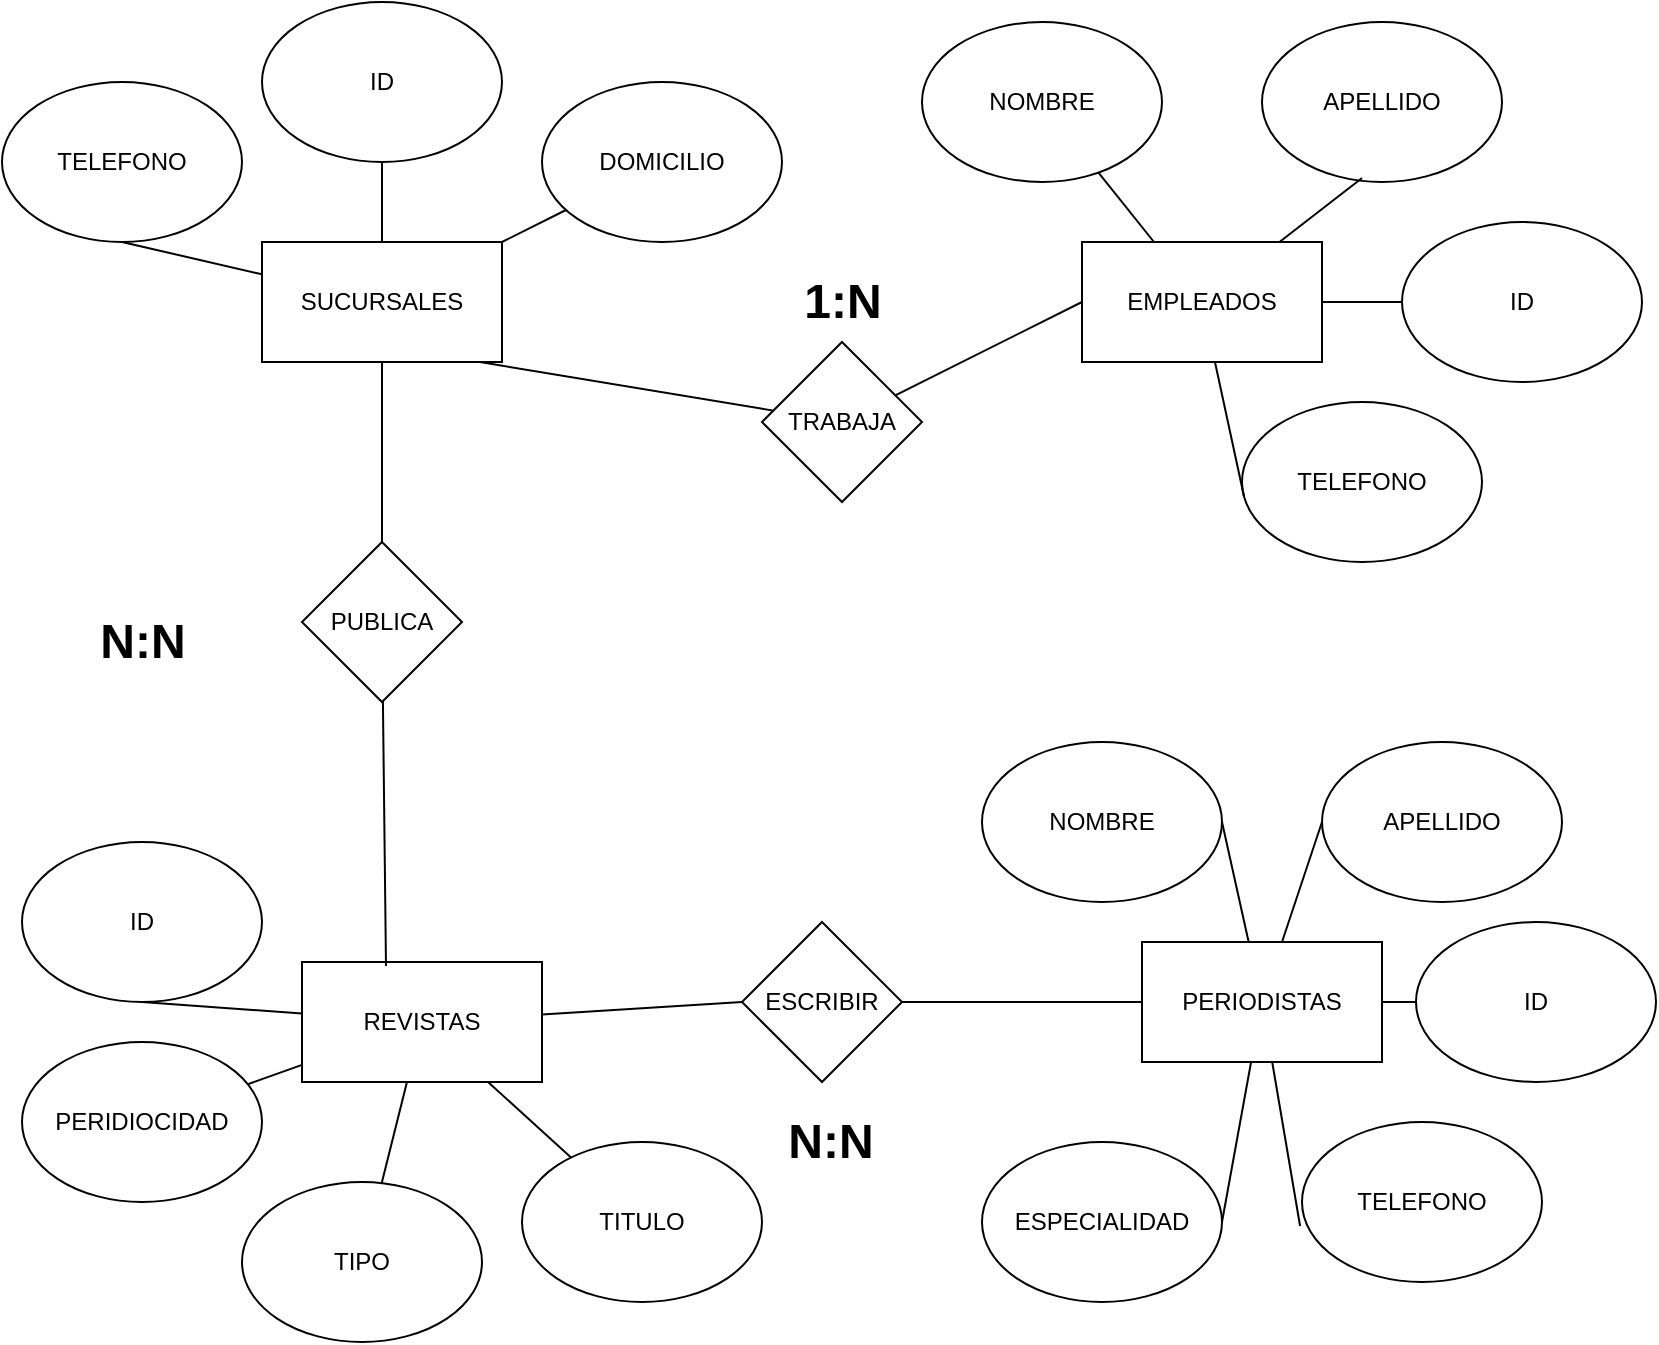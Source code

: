 <mxfile version="22.1.21" type="github" pages="4">
  <diagram name="Moodle" id="Xx2GPtKRPrGTt_XBKnPD">
    <mxGraphModel dx="864" dy="828" grid="1" gridSize="10" guides="1" tooltips="1" connect="1" arrows="1" fold="1" page="1" pageScale="1" pageWidth="827" pageHeight="1169" math="0" shadow="0">
      <root>
        <mxCell id="0" />
        <mxCell id="1" parent="0" />
        <mxCell id="OjY1b_bEzQ7CaZI3-qbl-24" style="rounded=0;orthogonalLoop=1;jettySize=auto;html=1;entryX=0.5;entryY=1;entryDx=0;entryDy=0;endArrow=none;endFill=0;" parent="1" source="OjY1b_bEzQ7CaZI3-qbl-1" target="OjY1b_bEzQ7CaZI3-qbl-3" edge="1">
          <mxGeometry relative="1" as="geometry" />
        </mxCell>
        <mxCell id="OjY1b_bEzQ7CaZI3-qbl-25" value="" style="rounded=0;orthogonalLoop=1;jettySize=auto;html=1;endArrow=none;endFill=0;" parent="1" source="OjY1b_bEzQ7CaZI3-qbl-1" target="OjY1b_bEzQ7CaZI3-qbl-2" edge="1">
          <mxGeometry relative="1" as="geometry" />
        </mxCell>
        <mxCell id="OjY1b_bEzQ7CaZI3-qbl-40" style="rounded=0;orthogonalLoop=1;jettySize=auto;html=1;endArrow=none;endFill=0;" parent="1" source="OjY1b_bEzQ7CaZI3-qbl-1" target="OjY1b_bEzQ7CaZI3-qbl-5" edge="1">
          <mxGeometry relative="1" as="geometry" />
        </mxCell>
        <mxCell id="OjY1b_bEzQ7CaZI3-qbl-1" value="SUCURSALES" style="rounded=0;whiteSpace=wrap;html=1;" parent="1" vertex="1">
          <mxGeometry x="130" y="120" width="120" height="60" as="geometry" />
        </mxCell>
        <mxCell id="OjY1b_bEzQ7CaZI3-qbl-2" value="DOMICILIO" style="ellipse;whiteSpace=wrap;html=1;" parent="1" vertex="1">
          <mxGeometry x="270" y="40" width="120" height="80" as="geometry" />
        </mxCell>
        <mxCell id="OjY1b_bEzQ7CaZI3-qbl-3" value="TELEFONO" style="ellipse;whiteSpace=wrap;html=1;" parent="1" vertex="1">
          <mxGeometry y="40" width="120" height="80" as="geometry" />
        </mxCell>
        <mxCell id="OjY1b_bEzQ7CaZI3-qbl-23" value="" style="rounded=1;orthogonalLoop=1;jettySize=auto;html=1;endArrow=none;endFill=0;curved=0;" parent="1" source="OjY1b_bEzQ7CaZI3-qbl-4" target="OjY1b_bEzQ7CaZI3-qbl-1" edge="1">
          <mxGeometry relative="1" as="geometry" />
        </mxCell>
        <mxCell id="OjY1b_bEzQ7CaZI3-qbl-4" value="ID" style="ellipse;whiteSpace=wrap;html=1;" parent="1" vertex="1">
          <mxGeometry x="130" width="120" height="80" as="geometry" />
        </mxCell>
        <mxCell id="OjY1b_bEzQ7CaZI3-qbl-5" value="PUBLICA" style="rhombus;whiteSpace=wrap;html=1;" parent="1" vertex="1">
          <mxGeometry x="150" y="270" width="80" height="80" as="geometry" />
        </mxCell>
        <mxCell id="OjY1b_bEzQ7CaZI3-qbl-26" style="rounded=0;orthogonalLoop=1;jettySize=auto;html=1;endArrow=none;endFill=0;" parent="1" source="OjY1b_bEzQ7CaZI3-qbl-6" target="OjY1b_bEzQ7CaZI3-qbl-7" edge="1">
          <mxGeometry relative="1" as="geometry" />
        </mxCell>
        <mxCell id="OjY1b_bEzQ7CaZI3-qbl-28" style="rounded=1;orthogonalLoop=1;jettySize=auto;html=1;endArrow=none;endFill=0;curved=0;" parent="1" source="OjY1b_bEzQ7CaZI3-qbl-6" target="OjY1b_bEzQ7CaZI3-qbl-9" edge="1">
          <mxGeometry relative="1" as="geometry" />
        </mxCell>
        <mxCell id="OjY1b_bEzQ7CaZI3-qbl-6" value="EMPLEADOS" style="rounded=0;whiteSpace=wrap;html=1;" parent="1" vertex="1">
          <mxGeometry x="540" y="120" width="120" height="60" as="geometry" />
        </mxCell>
        <mxCell id="OjY1b_bEzQ7CaZI3-qbl-7" value="NOMBRE" style="ellipse;whiteSpace=wrap;html=1;" parent="1" vertex="1">
          <mxGeometry x="460" y="10" width="120" height="80" as="geometry" />
        </mxCell>
        <mxCell id="OjY1b_bEzQ7CaZI3-qbl-8" value="APELLIDO" style="ellipse;whiteSpace=wrap;html=1;" parent="1" vertex="1">
          <mxGeometry x="630" y="10" width="120" height="80" as="geometry" />
        </mxCell>
        <mxCell id="OjY1b_bEzQ7CaZI3-qbl-9" value="ID" style="ellipse;whiteSpace=wrap;html=1;" parent="1" vertex="1">
          <mxGeometry x="700" y="110" width="120" height="80" as="geometry" />
        </mxCell>
        <mxCell id="OjY1b_bEzQ7CaZI3-qbl-10" value="TELEFONO" style="ellipse;whiteSpace=wrap;html=1;" parent="1" vertex="1">
          <mxGeometry x="620" y="200" width="120" height="80" as="geometry" />
        </mxCell>
        <mxCell id="OjY1b_bEzQ7CaZI3-qbl-31" style="rounded=0;orthogonalLoop=1;jettySize=auto;html=1;entryX=0;entryY=0.5;entryDx=0;entryDy=0;endArrow=none;endFill=0;" parent="1" source="OjY1b_bEzQ7CaZI3-qbl-11" target="OjY1b_bEzQ7CaZI3-qbl-13" edge="1">
          <mxGeometry relative="1" as="geometry" />
        </mxCell>
        <mxCell id="OjY1b_bEzQ7CaZI3-qbl-32" style="rounded=0;orthogonalLoop=1;jettySize=auto;html=1;entryX=1;entryY=0.5;entryDx=0;entryDy=0;endArrow=none;endFill=0;" parent="1" source="OjY1b_bEzQ7CaZI3-qbl-11" target="OjY1b_bEzQ7CaZI3-qbl-12" edge="1">
          <mxGeometry relative="1" as="geometry" />
        </mxCell>
        <mxCell id="OjY1b_bEzQ7CaZI3-qbl-33" value="" style="rounded=1;orthogonalLoop=1;jettySize=auto;html=1;endArrow=none;endFill=0;curved=0;" parent="1" source="OjY1b_bEzQ7CaZI3-qbl-11" target="OjY1b_bEzQ7CaZI3-qbl-14" edge="1">
          <mxGeometry relative="1" as="geometry" />
        </mxCell>
        <mxCell id="OjY1b_bEzQ7CaZI3-qbl-35" style="rounded=0;orthogonalLoop=1;jettySize=auto;html=1;entryX=1;entryY=0.5;entryDx=0;entryDy=0;endArrow=none;endFill=0;" parent="1" source="OjY1b_bEzQ7CaZI3-qbl-11" target="OjY1b_bEzQ7CaZI3-qbl-16" edge="1">
          <mxGeometry relative="1" as="geometry" />
        </mxCell>
        <mxCell id="OjY1b_bEzQ7CaZI3-qbl-11" value="PERIODISTAS" style="rounded=0;whiteSpace=wrap;html=1;" parent="1" vertex="1">
          <mxGeometry x="570" y="470" width="120" height="60" as="geometry" />
        </mxCell>
        <mxCell id="OjY1b_bEzQ7CaZI3-qbl-12" value="NOMBRE" style="ellipse;whiteSpace=wrap;html=1;" parent="1" vertex="1">
          <mxGeometry x="490" y="370" width="120" height="80" as="geometry" />
        </mxCell>
        <mxCell id="OjY1b_bEzQ7CaZI3-qbl-13" value="APELLIDO" style="ellipse;whiteSpace=wrap;html=1;" parent="1" vertex="1">
          <mxGeometry x="660" y="370" width="120" height="80" as="geometry" />
        </mxCell>
        <mxCell id="OjY1b_bEzQ7CaZI3-qbl-14" value="ID" style="ellipse;whiteSpace=wrap;html=1;" parent="1" vertex="1">
          <mxGeometry x="707" y="460" width="120" height="80" as="geometry" />
        </mxCell>
        <mxCell id="OjY1b_bEzQ7CaZI3-qbl-15" value="TELEFONO" style="ellipse;whiteSpace=wrap;html=1;" parent="1" vertex="1">
          <mxGeometry x="650" y="560" width="120" height="80" as="geometry" />
        </mxCell>
        <mxCell id="OjY1b_bEzQ7CaZI3-qbl-16" value="ESPECIALIDAD" style="ellipse;whiteSpace=wrap;html=1;" parent="1" vertex="1">
          <mxGeometry x="490" y="570" width="120" height="80" as="geometry" />
        </mxCell>
        <mxCell id="OjY1b_bEzQ7CaZI3-qbl-43" style="rounded=0;orthogonalLoop=1;jettySize=auto;html=1;entryX=0;entryY=0.5;entryDx=0;entryDy=0;endArrow=none;endFill=0;" parent="1" source="OjY1b_bEzQ7CaZI3-qbl-17" target="OjY1b_bEzQ7CaZI3-qbl-11" edge="1">
          <mxGeometry relative="1" as="geometry" />
        </mxCell>
        <mxCell id="OjY1b_bEzQ7CaZI3-qbl-17" value="ESCRIBIR" style="rhombus;whiteSpace=wrap;html=1;" parent="1" vertex="1">
          <mxGeometry x="370" y="460" width="80" height="80" as="geometry" />
        </mxCell>
        <mxCell id="OjY1b_bEzQ7CaZI3-qbl-36" style="rounded=0;orthogonalLoop=1;jettySize=auto;html=1;endArrow=none;endFill=0;" parent="1" source="OjY1b_bEzQ7CaZI3-qbl-18" target="OjY1b_bEzQ7CaZI3-qbl-19" edge="1">
          <mxGeometry relative="1" as="geometry" />
        </mxCell>
        <mxCell id="OjY1b_bEzQ7CaZI3-qbl-37" style="rounded=0;orthogonalLoop=1;jettySize=auto;html=1;endArrow=none;endFill=0;" parent="1" source="OjY1b_bEzQ7CaZI3-qbl-18" target="OjY1b_bEzQ7CaZI3-qbl-22" edge="1">
          <mxGeometry relative="1" as="geometry" />
        </mxCell>
        <mxCell id="OjY1b_bEzQ7CaZI3-qbl-38" style="rounded=0;orthogonalLoop=1;jettySize=auto;html=1;endArrow=none;endFill=0;" parent="1" source="OjY1b_bEzQ7CaZI3-qbl-18" target="OjY1b_bEzQ7CaZI3-qbl-21" edge="1">
          <mxGeometry relative="1" as="geometry" />
        </mxCell>
        <mxCell id="OjY1b_bEzQ7CaZI3-qbl-39" style="rounded=1;orthogonalLoop=1;jettySize=auto;html=1;entryX=0.5;entryY=1;entryDx=0;entryDy=0;endArrow=none;endFill=0;curved=0;" parent="1" source="OjY1b_bEzQ7CaZI3-qbl-18" target="OjY1b_bEzQ7CaZI3-qbl-20" edge="1">
          <mxGeometry relative="1" as="geometry" />
        </mxCell>
        <mxCell id="OjY1b_bEzQ7CaZI3-qbl-42" style="rounded=0;orthogonalLoop=1;jettySize=auto;html=1;entryX=0;entryY=0.5;entryDx=0;entryDy=0;endArrow=none;endFill=0;" parent="1" source="OjY1b_bEzQ7CaZI3-qbl-18" target="OjY1b_bEzQ7CaZI3-qbl-17" edge="1">
          <mxGeometry relative="1" as="geometry" />
        </mxCell>
        <mxCell id="OjY1b_bEzQ7CaZI3-qbl-18" value="REVISTAS" style="rounded=0;whiteSpace=wrap;html=1;" parent="1" vertex="1">
          <mxGeometry x="150" y="480" width="120" height="60" as="geometry" />
        </mxCell>
        <mxCell id="OjY1b_bEzQ7CaZI3-qbl-19" value="TITULO" style="ellipse;whiteSpace=wrap;html=1;" parent="1" vertex="1">
          <mxGeometry x="260" y="570" width="120" height="80" as="geometry" />
        </mxCell>
        <mxCell id="OjY1b_bEzQ7CaZI3-qbl-20" value="ID" style="ellipse;whiteSpace=wrap;html=1;" parent="1" vertex="1">
          <mxGeometry x="10" y="420" width="120" height="80" as="geometry" />
        </mxCell>
        <mxCell id="OjY1b_bEzQ7CaZI3-qbl-21" value="PERIDIOCIDAD" style="ellipse;whiteSpace=wrap;html=1;" parent="1" vertex="1">
          <mxGeometry x="10" y="520" width="120" height="80" as="geometry" />
        </mxCell>
        <mxCell id="OjY1b_bEzQ7CaZI3-qbl-22" value="TIPO" style="ellipse;whiteSpace=wrap;html=1;" parent="1" vertex="1">
          <mxGeometry x="120" y="590" width="120" height="80" as="geometry" />
        </mxCell>
        <mxCell id="OjY1b_bEzQ7CaZI3-qbl-27" style="rounded=0;orthogonalLoop=1;jettySize=auto;html=1;entryX=0.417;entryY=0.975;entryDx=0;entryDy=0;entryPerimeter=0;endArrow=none;endFill=0;" parent="1" source="OjY1b_bEzQ7CaZI3-qbl-6" target="OjY1b_bEzQ7CaZI3-qbl-8" edge="1">
          <mxGeometry relative="1" as="geometry" />
        </mxCell>
        <mxCell id="OjY1b_bEzQ7CaZI3-qbl-29" style="rounded=0;orthogonalLoop=1;jettySize=auto;html=1;entryX=0.008;entryY=0.588;entryDx=0;entryDy=0;entryPerimeter=0;endArrow=none;endFill=0;" parent="1" source="OjY1b_bEzQ7CaZI3-qbl-6" target="OjY1b_bEzQ7CaZI3-qbl-10" edge="1">
          <mxGeometry relative="1" as="geometry" />
        </mxCell>
        <mxCell id="OjY1b_bEzQ7CaZI3-qbl-34" style="rounded=0;orthogonalLoop=1;jettySize=auto;html=1;entryX=-0.008;entryY=0.65;entryDx=0;entryDy=0;entryPerimeter=0;endArrow=none;endFill=0;" parent="1" source="OjY1b_bEzQ7CaZI3-qbl-11" target="OjY1b_bEzQ7CaZI3-qbl-15" edge="1">
          <mxGeometry relative="1" as="geometry" />
        </mxCell>
        <mxCell id="OjY1b_bEzQ7CaZI3-qbl-41" style="rounded=0;orthogonalLoop=1;jettySize=auto;html=1;entryX=0.35;entryY=0.033;entryDx=0;entryDy=0;entryPerimeter=0;endArrow=none;endFill=0;" parent="1" source="OjY1b_bEzQ7CaZI3-qbl-5" target="OjY1b_bEzQ7CaZI3-qbl-18" edge="1">
          <mxGeometry relative="1" as="geometry" />
        </mxCell>
        <mxCell id="OjY1b_bEzQ7CaZI3-qbl-45" style="rounded=0;orthogonalLoop=1;jettySize=auto;html=1;entryX=0;entryY=0.5;entryDx=0;entryDy=0;endArrow=none;endFill=0;" parent="1" source="OjY1b_bEzQ7CaZI3-qbl-44" target="OjY1b_bEzQ7CaZI3-qbl-6" edge="1">
          <mxGeometry relative="1" as="geometry" />
        </mxCell>
        <mxCell id="OjY1b_bEzQ7CaZI3-qbl-44" value="TRABAJA" style="rhombus;whiteSpace=wrap;html=1;" parent="1" vertex="1">
          <mxGeometry x="380" y="170" width="80" height="80" as="geometry" />
        </mxCell>
        <mxCell id="OjY1b_bEzQ7CaZI3-qbl-46" style="rounded=0;orthogonalLoop=1;jettySize=auto;html=1;entryX=0.908;entryY=1;entryDx=0;entryDy=0;entryPerimeter=0;endArrow=none;endFill=0;" parent="1" source="OjY1b_bEzQ7CaZI3-qbl-44" target="OjY1b_bEzQ7CaZI3-qbl-1" edge="1">
          <mxGeometry relative="1" as="geometry" />
        </mxCell>
        <mxCell id="OjY1b_bEzQ7CaZI3-qbl-49" value="1:N" style="text;strokeColor=none;fillColor=none;html=1;fontSize=24;fontStyle=1;verticalAlign=middle;align=center;" parent="1" vertex="1">
          <mxGeometry x="385" y="140" width="70" height="20" as="geometry" />
        </mxCell>
        <mxCell id="OjY1b_bEzQ7CaZI3-qbl-50" value="N:N" style="text;strokeColor=none;fillColor=none;html=1;fontSize=24;fontStyle=1;verticalAlign=middle;align=center;" parent="1" vertex="1">
          <mxGeometry x="35" y="310" width="70" height="20" as="geometry" />
        </mxCell>
        <mxCell id="OjY1b_bEzQ7CaZI3-qbl-51" value="N:N" style="text;strokeColor=none;fillColor=none;html=1;fontSize=24;fontStyle=1;verticalAlign=middle;align=center;" parent="1" vertex="1">
          <mxGeometry x="379" y="560" width="70" height="20" as="geometry" />
        </mxCell>
      </root>
    </mxGraphModel>
  </diagram>
  <diagram id="spTOThc-zVHa1uvNnkh1" name="Ejemplo 1">
    <mxGraphModel dx="864" dy="828" grid="1" gridSize="10" guides="1" tooltips="1" connect="1" arrows="1" fold="1" page="1" pageScale="1" pageWidth="827" pageHeight="1169" math="0" shadow="0">
      <root>
        <mxCell id="0" />
        <mxCell id="1" parent="0" />
        <mxCell id="sAWTyCXMA-xRmHa8fGBv-1" value="PERTENECE" style="shape=rhombus;perimeter=rhombusPerimeter;whiteSpace=wrap;html=1;align=center;" parent="1" vertex="1">
          <mxGeometry x="350" y="340" width="120" height="60" as="geometry" />
        </mxCell>
        <mxCell id="sAWTyCXMA-xRmHa8fGBv-9" value="" style="edgeStyle=orthogonalEdgeStyle;rounded=0;orthogonalLoop=1;jettySize=auto;html=1;startArrow=none;startFill=0;strokeColor=default;curved=1;endArrow=none;endFill=0;" parent="1" source="sAWTyCXMA-xRmHa8fGBv-2" target="sAWTyCXMA-xRmHa8fGBv-4" edge="1">
          <mxGeometry relative="1" as="geometry" />
        </mxCell>
        <mxCell id="sAWTyCXMA-xRmHa8fGBv-10" value="" style="edgeStyle=orthogonalEdgeStyle;rounded=0;orthogonalLoop=1;jettySize=auto;html=1;startArrow=none;startFill=0;strokeColor=default;curved=1;endArrow=none;endFill=0;" parent="1" source="sAWTyCXMA-xRmHa8fGBv-2" target="sAWTyCXMA-xRmHa8fGBv-5" edge="1">
          <mxGeometry relative="1" as="geometry" />
        </mxCell>
        <mxCell id="sAWTyCXMA-xRmHa8fGBv-11" value="" style="edgeStyle=orthogonalEdgeStyle;rounded=0;orthogonalLoop=1;jettySize=auto;html=1;startArrow=none;startFill=0;strokeColor=default;curved=1;endArrow=none;endFill=0;" parent="1" source="sAWTyCXMA-xRmHa8fGBv-2" target="sAWTyCXMA-xRmHa8fGBv-6" edge="1">
          <mxGeometry relative="1" as="geometry" />
        </mxCell>
        <mxCell id="sAWTyCXMA-xRmHa8fGBv-12" value="" style="edgeStyle=orthogonalEdgeStyle;rounded=0;orthogonalLoop=1;jettySize=auto;html=1;startArrow=none;startFill=0;strokeColor=default;curved=1;endArrow=none;endFill=0;" parent="1" source="sAWTyCXMA-xRmHa8fGBv-18" target="sAWTyCXMA-xRmHa8fGBv-1" edge="1">
          <mxGeometry relative="1" as="geometry" />
        </mxCell>
        <mxCell id="sAWTyCXMA-xRmHa8fGBv-2" value="LIBRO" style="whiteSpace=wrap;html=1;align=center;" parent="1" vertex="1">
          <mxGeometry x="150" y="350" width="100" height="40" as="geometry" />
        </mxCell>
        <mxCell id="sAWTyCXMA-xRmHa8fGBv-13" value="" style="edgeStyle=orthogonalEdgeStyle;rounded=0;orthogonalLoop=1;jettySize=auto;html=1;startArrow=none;startFill=0;strokeColor=default;endArrow=none;endFill=0;" parent="1" source="sAWTyCXMA-xRmHa8fGBv-16" target="sAWTyCXMA-xRmHa8fGBv-1" edge="1">
          <mxGeometry relative="1" as="geometry" />
        </mxCell>
        <mxCell id="sAWTyCXMA-xRmHa8fGBv-14" value="" style="edgeStyle=orthogonalEdgeStyle;rounded=0;orthogonalLoop=1;jettySize=auto;html=1;startArrow=none;startFill=0;strokeColor=default;curved=1;endArrow=none;endFill=0;" parent="1" source="sAWTyCXMA-xRmHa8fGBv-3" target="sAWTyCXMA-xRmHa8fGBv-7" edge="1">
          <mxGeometry relative="1" as="geometry" />
        </mxCell>
        <mxCell id="sAWTyCXMA-xRmHa8fGBv-15" value="" style="edgeStyle=orthogonalEdgeStyle;rounded=0;orthogonalLoop=1;jettySize=auto;html=1;startArrow=none;startFill=0;strokeColor=default;curved=1;endArrow=none;endFill=0;" parent="1" source="sAWTyCXMA-xRmHa8fGBv-3" target="sAWTyCXMA-xRmHa8fGBv-8" edge="1">
          <mxGeometry relative="1" as="geometry" />
        </mxCell>
        <mxCell id="sAWTyCXMA-xRmHa8fGBv-3" value="GENERO" style="whiteSpace=wrap;html=1;align=center;" parent="1" vertex="1">
          <mxGeometry x="560" y="350" width="100" height="40" as="geometry" />
        </mxCell>
        <mxCell id="sAWTyCXMA-xRmHa8fGBv-4" value="&lt;span style=&quot;border-bottom: 1px dotted&quot;&gt;PRECIO&lt;/span&gt;" style="ellipse;whiteSpace=wrap;html=1;align=center;" parent="1" vertex="1">
          <mxGeometry x="150" y="260" width="100" height="40" as="geometry" />
        </mxCell>
        <mxCell id="sAWTyCXMA-xRmHa8fGBv-5" value="&lt;span style=&quot;border-bottom: 1px dotted&quot;&gt;NOMBRE&lt;/span&gt;" style="ellipse;whiteSpace=wrap;html=1;align=center;" parent="1" vertex="1">
          <mxGeometry x="20" y="350" width="100" height="40" as="geometry" />
        </mxCell>
        <mxCell id="sAWTyCXMA-xRmHa8fGBv-6" value="&lt;span style=&quot;border-bottom: 1px dotted&quot;&gt;ID&lt;/span&gt;" style="ellipse;whiteSpace=wrap;html=1;align=center;" parent="1" vertex="1">
          <mxGeometry x="150" y="440" width="100" height="40" as="geometry" />
        </mxCell>
        <mxCell id="sAWTyCXMA-xRmHa8fGBv-7" value="&lt;span style=&quot;border-bottom: 1px dotted&quot;&gt;NOMBRE&lt;/span&gt;" style="ellipse;whiteSpace=wrap;html=1;align=center;" parent="1" vertex="1">
          <mxGeometry x="560" y="260" width="100" height="40" as="geometry" />
        </mxCell>
        <mxCell id="sAWTyCXMA-xRmHa8fGBv-8" value="&lt;span style=&quot;border-bottom: 1px dotted&quot;&gt;ID&lt;/span&gt;" style="ellipse;whiteSpace=wrap;html=1;align=center;" parent="1" vertex="1">
          <mxGeometry x="560" y="440" width="100" height="40" as="geometry" />
        </mxCell>
        <mxCell id="sAWTyCXMA-xRmHa8fGBv-17" value="N:1" style="text;strokeColor=none;fillColor=none;spacingLeft=4;spacingRight=4;overflow=hidden;rotatable=0;points=[[0,0.5],[1,0.5]];portConstraint=eastwest;fontSize=12;whiteSpace=wrap;html=1;" parent="1" vertex="1">
          <mxGeometry x="394" y="300" width="40" height="30" as="geometry" />
        </mxCell>
        <mxCell id="sAWTyCXMA-xRmHa8fGBv-19" value="" style="edgeStyle=orthogonalEdgeStyle;rounded=0;orthogonalLoop=1;jettySize=auto;html=1;startArrow=none;startFill=0;strokeColor=default;curved=1;endArrow=none;endFill=0;" parent="1" source="sAWTyCXMA-xRmHa8fGBv-3" target="sAWTyCXMA-xRmHa8fGBv-16" edge="1">
          <mxGeometry relative="1" as="geometry">
            <mxPoint x="560" y="370" as="sourcePoint" />
            <mxPoint x="470" y="370" as="targetPoint" />
          </mxGeometry>
        </mxCell>
        <mxCell id="sAWTyCXMA-xRmHa8fGBv-16" value="N:1" style="text;strokeColor=none;fillColor=none;spacingLeft=4;spacingRight=4;overflow=hidden;rotatable=0;points=[[0,0.5],[1,0.5]];portConstraint=eastwest;fontSize=12;whiteSpace=wrap;html=1;" parent="1" vertex="1">
          <mxGeometry x="500" y="355" width="40" height="30" as="geometry" />
        </mxCell>
        <mxCell id="sAWTyCXMA-xRmHa8fGBv-20" value="" style="edgeStyle=orthogonalEdgeStyle;rounded=0;orthogonalLoop=1;jettySize=auto;html=1;startArrow=none;startFill=0;strokeColor=default;endArrow=none;endFill=0;" parent="1" source="sAWTyCXMA-xRmHa8fGBv-2" target="sAWTyCXMA-xRmHa8fGBv-18" edge="1">
          <mxGeometry relative="1" as="geometry">
            <mxPoint x="250" y="370" as="sourcePoint" />
            <mxPoint x="350" y="370" as="targetPoint" />
          </mxGeometry>
        </mxCell>
        <mxCell id="sAWTyCXMA-xRmHa8fGBv-18" value="1:1" style="text;strokeColor=none;fillColor=none;spacingLeft=4;spacingRight=4;overflow=hidden;rotatable=0;points=[[0,0.5],[1,0.5]];portConstraint=eastwest;fontSize=12;whiteSpace=wrap;html=1;" parent="1" vertex="1">
          <mxGeometry x="280" y="355" width="40" height="30" as="geometry" />
        </mxCell>
      </root>
    </mxGraphModel>
  </diagram>
  <diagram id="KuwvJIfQKVtguSkfkP6_" name="Ejemplo 2">
    <mxGraphModel dx="1912" dy="1107" grid="1" gridSize="10" guides="1" tooltips="1" connect="1" arrows="1" fold="1" page="1" pageScale="1" pageWidth="827" pageHeight="1169" math="0" shadow="0">
      <root>
        <mxCell id="0" />
        <mxCell id="1" parent="0" />
        <mxCell id="eBZ52A8FwycD_Okqu3Dv-13" value="" style="edgeStyle=orthogonalEdgeStyle;rounded=0;orthogonalLoop=1;jettySize=auto;html=1;startArrow=none;startFill=0;endArrow=none;endFill=0;curved=1;" parent="1" source="eBZ52A8FwycD_Okqu3Dv-1" target="eBZ52A8FwycD_Okqu3Dv-8" edge="1">
          <mxGeometry relative="1" as="geometry" />
        </mxCell>
        <mxCell id="eBZ52A8FwycD_Okqu3Dv-14" value="" style="edgeStyle=orthogonalEdgeStyle;rounded=0;orthogonalLoop=1;jettySize=auto;html=1;startArrow=none;startFill=0;endArrow=none;endFill=0;curved=1;" parent="1" source="eBZ52A8FwycD_Okqu3Dv-1" target="eBZ52A8FwycD_Okqu3Dv-2" edge="1">
          <mxGeometry relative="1" as="geometry" />
        </mxCell>
        <mxCell id="eBZ52A8FwycD_Okqu3Dv-22" value="" style="edgeStyle=orthogonalEdgeStyle;rounded=0;orthogonalLoop=1;jettySize=auto;html=1;startArrow=none;startFill=0;endArrow=none;endFill=0;curved=1;" parent="1" source="eBZ52A8FwycD_Okqu3Dv-1" target="eBZ52A8FwycD_Okqu3Dv-7" edge="1">
          <mxGeometry relative="1" as="geometry" />
        </mxCell>
        <mxCell id="eBZ52A8FwycD_Okqu3Dv-1" value="COMPRAS" style="rhombus;whiteSpace=wrap;html=1;" parent="1" vertex="1">
          <mxGeometry x="370" y="160" width="80" height="80" as="geometry" />
        </mxCell>
        <mxCell id="eBZ52A8FwycD_Okqu3Dv-15" value="" style="edgeStyle=orthogonalEdgeStyle;rounded=0;orthogonalLoop=1;jettySize=auto;html=1;startArrow=none;startFill=0;endArrow=none;endFill=0;curved=1;" parent="1" source="eBZ52A8FwycD_Okqu3Dv-2" target="eBZ52A8FwycD_Okqu3Dv-3" edge="1">
          <mxGeometry relative="1" as="geometry" />
        </mxCell>
        <mxCell id="eBZ52A8FwycD_Okqu3Dv-16" value="" style="edgeStyle=orthogonalEdgeStyle;rounded=0;orthogonalLoop=1;jettySize=auto;html=1;startArrow=none;startFill=0;endArrow=none;endFill=0;curved=1;" parent="1" source="eBZ52A8FwycD_Okqu3Dv-2" target="eBZ52A8FwycD_Okqu3Dv-5" edge="1">
          <mxGeometry relative="1" as="geometry" />
        </mxCell>
        <mxCell id="eBZ52A8FwycD_Okqu3Dv-18" value="" style="edgeStyle=orthogonalEdgeStyle;rounded=0;orthogonalLoop=1;jettySize=auto;html=1;startArrow=none;startFill=0;endArrow=none;endFill=0;curved=1;" parent="1" source="eBZ52A8FwycD_Okqu3Dv-2" target="eBZ52A8FwycD_Okqu3Dv-6" edge="1">
          <mxGeometry relative="1" as="geometry" />
        </mxCell>
        <mxCell id="eBZ52A8FwycD_Okqu3Dv-2" value="PRODUCTO" style="rounded=0;whiteSpace=wrap;html=1;" parent="1" vertex="1">
          <mxGeometry x="180" y="170" width="120" height="60" as="geometry" />
        </mxCell>
        <mxCell id="eBZ52A8FwycD_Okqu3Dv-3" value="ID" style="ellipse;whiteSpace=wrap;html=1;" parent="1" vertex="1">
          <mxGeometry x="180" y="330" width="120" height="80" as="geometry" />
        </mxCell>
        <mxCell id="eBZ52A8FwycD_Okqu3Dv-4" value="DESCRIPCION" style="ellipse;whiteSpace=wrap;html=1;" parent="1" vertex="1">
          <mxGeometry x="20" y="210" width="120" height="80" as="geometry" />
        </mxCell>
        <mxCell id="eBZ52A8FwycD_Okqu3Dv-5" value="NOMBRE" style="ellipse;whiteSpace=wrap;html=1;" parent="1" vertex="1">
          <mxGeometry x="20" y="100" width="120" height="80" as="geometry" />
        </mxCell>
        <mxCell id="eBZ52A8FwycD_Okqu3Dv-6" value="PRECIO" style="ellipse;whiteSpace=wrap;html=1;" parent="1" vertex="1">
          <mxGeometry x="180" width="120" height="80" as="geometry" />
        </mxCell>
        <mxCell id="eBZ52A8FwycD_Okqu3Dv-7" value="FECHA" style="ellipse;whiteSpace=wrap;html=1;" parent="1" vertex="1">
          <mxGeometry x="365" y="270" width="90" height="50" as="geometry" />
        </mxCell>
        <mxCell id="eBZ52A8FwycD_Okqu3Dv-19" value="" style="edgeStyle=orthogonalEdgeStyle;rounded=0;orthogonalLoop=1;jettySize=auto;html=1;startArrow=none;startFill=0;endArrow=none;endFill=0;curved=1;" parent="1" source="eBZ52A8FwycD_Okqu3Dv-8" target="eBZ52A8FwycD_Okqu3Dv-10" edge="1">
          <mxGeometry relative="1" as="geometry" />
        </mxCell>
        <mxCell id="eBZ52A8FwycD_Okqu3Dv-20" value="" style="edgeStyle=orthogonalEdgeStyle;rounded=0;orthogonalLoop=1;jettySize=auto;html=1;startArrow=none;startFill=0;endArrow=none;endFill=0;curved=1;" parent="1" source="eBZ52A8FwycD_Okqu3Dv-8" target="eBZ52A8FwycD_Okqu3Dv-9" edge="1">
          <mxGeometry relative="1" as="geometry" />
        </mxCell>
        <mxCell id="eBZ52A8FwycD_Okqu3Dv-21" value="" style="edgeStyle=orthogonalEdgeStyle;rounded=0;orthogonalLoop=1;jettySize=auto;html=1;startArrow=none;startFill=0;endArrow=none;endFill=0;curved=1;" parent="1" source="eBZ52A8FwycD_Okqu3Dv-8" target="eBZ52A8FwycD_Okqu3Dv-11" edge="1">
          <mxGeometry relative="1" as="geometry" />
        </mxCell>
        <mxCell id="eBZ52A8FwycD_Okqu3Dv-8" value="CLIENTE" style="rounded=0;whiteSpace=wrap;html=1;" parent="1" vertex="1">
          <mxGeometry x="540" y="170" width="120" height="60" as="geometry" />
        </mxCell>
        <mxCell id="eBZ52A8FwycD_Okqu3Dv-9" value="CORREO" style="ellipse;whiteSpace=wrap;html=1;" parent="1" vertex="1">
          <mxGeometry x="680" y="160" width="120" height="80" as="geometry" />
        </mxCell>
        <mxCell id="eBZ52A8FwycD_Okqu3Dv-10" value="DIRECCION" style="ellipse;whiteSpace=wrap;html=1;" parent="1" vertex="1">
          <mxGeometry x="550" width="120" height="80" as="geometry" />
        </mxCell>
        <mxCell id="eBZ52A8FwycD_Okqu3Dv-11" value="ID" style="ellipse;whiteSpace=wrap;html=1;" parent="1" vertex="1">
          <mxGeometry x="610" y="345" width="120" height="80" as="geometry" />
        </mxCell>
        <mxCell id="eBZ52A8FwycD_Okqu3Dv-17" style="edgeStyle=orthogonalEdgeStyle;rounded=0;orthogonalLoop=1;jettySize=auto;html=1;entryX=1.008;entryY=0.625;entryDx=0;entryDy=0;entryPerimeter=0;startArrow=none;startFill=0;endArrow=none;endFill=0;curved=1;" parent="1" source="eBZ52A8FwycD_Okqu3Dv-2" target="eBZ52A8FwycD_Okqu3Dv-4" edge="1">
          <mxGeometry relative="1" as="geometry" />
        </mxCell>
        <mxCell id="eBZ52A8FwycD_Okqu3Dv-25" value="1:1" style="text;strokeColor=none;fillColor=none;html=1;fontSize=24;fontStyle=1;verticalAlign=middle;align=center;" parent="1" vertex="1">
          <mxGeometry x="375" y="130" width="70" height="20" as="geometry" />
        </mxCell>
        <mxCell id="YEZu1HLFSTeyRuhpdSO5-1" value="Productos" style="shape=table;startSize=30;container=1;collapsible=1;childLayout=tableLayout;fixedRows=1;rowLines=0;fontStyle=1;align=center;resizeLast=1;html=1;fontSize=16;" vertex="1" parent="1">
          <mxGeometry x="40" y="540" width="180" height="150" as="geometry" />
        </mxCell>
        <mxCell id="YEZu1HLFSTeyRuhpdSO5-2" value="" style="shape=tableRow;horizontal=0;startSize=0;swimlaneHead=0;swimlaneBody=0;fillColor=none;collapsible=0;dropTarget=0;points=[[0,0.5],[1,0.5]];portConstraint=eastwest;top=0;left=0;right=0;bottom=1;fontSize=16;" vertex="1" parent="YEZu1HLFSTeyRuhpdSO5-1">
          <mxGeometry y="30" width="180" height="30" as="geometry" />
        </mxCell>
        <mxCell id="YEZu1HLFSTeyRuhpdSO5-3" value="PK" style="shape=partialRectangle;connectable=0;fillColor=none;top=0;left=0;bottom=0;right=0;fontStyle=1;overflow=hidden;whiteSpace=wrap;html=1;fontSize=16;" vertex="1" parent="YEZu1HLFSTeyRuhpdSO5-2">
          <mxGeometry width="30" height="30" as="geometry">
            <mxRectangle width="30" height="30" as="alternateBounds" />
          </mxGeometry>
        </mxCell>
        <mxCell id="YEZu1HLFSTeyRuhpdSO5-4" value="ID" style="shape=partialRectangle;connectable=0;fillColor=none;top=0;left=0;bottom=0;right=0;align=left;spacingLeft=6;fontStyle=5;overflow=hidden;whiteSpace=wrap;html=1;fontSize=16;" vertex="1" parent="YEZu1HLFSTeyRuhpdSO5-2">
          <mxGeometry x="30" width="150" height="30" as="geometry">
            <mxRectangle width="150" height="30" as="alternateBounds" />
          </mxGeometry>
        </mxCell>
        <mxCell id="YEZu1HLFSTeyRuhpdSO5-5" value="" style="shape=tableRow;horizontal=0;startSize=0;swimlaneHead=0;swimlaneBody=0;fillColor=none;collapsible=0;dropTarget=0;points=[[0,0.5],[1,0.5]];portConstraint=eastwest;top=0;left=0;right=0;bottom=0;fontSize=16;" vertex="1" parent="YEZu1HLFSTeyRuhpdSO5-1">
          <mxGeometry y="60" width="180" height="30" as="geometry" />
        </mxCell>
        <mxCell id="YEZu1HLFSTeyRuhpdSO5-6" value="" style="shape=partialRectangle;connectable=0;fillColor=none;top=0;left=0;bottom=0;right=0;editable=1;overflow=hidden;whiteSpace=wrap;html=1;fontSize=16;" vertex="1" parent="YEZu1HLFSTeyRuhpdSO5-5">
          <mxGeometry width="30" height="30" as="geometry">
            <mxRectangle width="30" height="30" as="alternateBounds" />
          </mxGeometry>
        </mxCell>
        <mxCell id="YEZu1HLFSTeyRuhpdSO5-7" value="Nombre&lt;span style=&quot;white-space: pre;&quot;&gt;&#x9;&lt;/span&gt;" style="shape=partialRectangle;connectable=0;fillColor=none;top=0;left=0;bottom=0;right=0;align=left;spacingLeft=6;overflow=hidden;whiteSpace=wrap;html=1;fontSize=16;" vertex="1" parent="YEZu1HLFSTeyRuhpdSO5-5">
          <mxGeometry x="30" width="150" height="30" as="geometry">
            <mxRectangle width="150" height="30" as="alternateBounds" />
          </mxGeometry>
        </mxCell>
        <mxCell id="YEZu1HLFSTeyRuhpdSO5-8" value="" style="shape=tableRow;horizontal=0;startSize=0;swimlaneHead=0;swimlaneBody=0;fillColor=none;collapsible=0;dropTarget=0;points=[[0,0.5],[1,0.5]];portConstraint=eastwest;top=0;left=0;right=0;bottom=0;fontSize=16;" vertex="1" parent="YEZu1HLFSTeyRuhpdSO5-1">
          <mxGeometry y="90" width="180" height="30" as="geometry" />
        </mxCell>
        <mxCell id="YEZu1HLFSTeyRuhpdSO5-9" value="" style="shape=partialRectangle;connectable=0;fillColor=none;top=0;left=0;bottom=0;right=0;editable=1;overflow=hidden;whiteSpace=wrap;html=1;fontSize=16;" vertex="1" parent="YEZu1HLFSTeyRuhpdSO5-8">
          <mxGeometry width="30" height="30" as="geometry">
            <mxRectangle width="30" height="30" as="alternateBounds" />
          </mxGeometry>
        </mxCell>
        <mxCell id="YEZu1HLFSTeyRuhpdSO5-10" value="Descripcion" style="shape=partialRectangle;connectable=0;fillColor=none;top=0;left=0;bottom=0;right=0;align=left;spacingLeft=6;overflow=hidden;whiteSpace=wrap;html=1;fontSize=16;" vertex="1" parent="YEZu1HLFSTeyRuhpdSO5-8">
          <mxGeometry x="30" width="150" height="30" as="geometry">
            <mxRectangle width="150" height="30" as="alternateBounds" />
          </mxGeometry>
        </mxCell>
        <mxCell id="YEZu1HLFSTeyRuhpdSO5-11" value="" style="shape=tableRow;horizontal=0;startSize=0;swimlaneHead=0;swimlaneBody=0;fillColor=none;collapsible=0;dropTarget=0;points=[[0,0.5],[1,0.5]];portConstraint=eastwest;top=0;left=0;right=0;bottom=0;fontSize=16;" vertex="1" parent="YEZu1HLFSTeyRuhpdSO5-1">
          <mxGeometry y="120" width="180" height="30" as="geometry" />
        </mxCell>
        <mxCell id="YEZu1HLFSTeyRuhpdSO5-12" value="" style="shape=partialRectangle;connectable=0;fillColor=none;top=0;left=0;bottom=0;right=0;editable=1;overflow=hidden;whiteSpace=wrap;html=1;fontSize=16;" vertex="1" parent="YEZu1HLFSTeyRuhpdSO5-11">
          <mxGeometry width="30" height="30" as="geometry">
            <mxRectangle width="30" height="30" as="alternateBounds" />
          </mxGeometry>
        </mxCell>
        <mxCell id="YEZu1HLFSTeyRuhpdSO5-13" value="Precio" style="shape=partialRectangle;connectable=0;fillColor=none;top=0;left=0;bottom=0;right=0;align=left;spacingLeft=6;overflow=hidden;whiteSpace=wrap;html=1;fontSize=16;" vertex="1" parent="YEZu1HLFSTeyRuhpdSO5-11">
          <mxGeometry x="30" width="150" height="30" as="geometry">
            <mxRectangle width="150" height="30" as="alternateBounds" />
          </mxGeometry>
        </mxCell>
      </root>
    </mxGraphModel>
  </diagram>
  <diagram id="WJ4k4A7xP_Gygi07k2lT" name="EJERCICIO (UNI)">
    <mxGraphModel dx="650" dy="722" grid="1" gridSize="10" guides="1" tooltips="1" connect="1" arrows="1" fold="1" page="1" pageScale="1" pageWidth="827" pageHeight="1169" math="0" shadow="0">
      <root>
        <mxCell id="0" />
        <mxCell id="1" parent="0" />
        <mxCell id="DigtIg11aaB64see6ij6-27" style="edgeStyle=orthogonalEdgeStyle;rounded=0;orthogonalLoop=1;jettySize=auto;html=1;entryX=0.5;entryY=1;entryDx=0;entryDy=0;endArrow=none;endFill=0;curved=1;" edge="1" parent="1" source="DigtIg11aaB64see6ij6-1" target="DigtIg11aaB64see6ij6-2">
          <mxGeometry relative="1" as="geometry" />
        </mxCell>
        <mxCell id="DigtIg11aaB64see6ij6-29" style="edgeStyle=orthogonalEdgeStyle;rounded=0;orthogonalLoop=1;jettySize=auto;html=1;entryX=0.5;entryY=0;entryDx=0;entryDy=0;endArrow=none;endFill=0;curved=1;" edge="1" parent="1" source="DigtIg11aaB64see6ij6-1" target="DigtIg11aaB64see6ij6-14">
          <mxGeometry relative="1" as="geometry" />
        </mxCell>
        <mxCell id="DigtIg11aaB64see6ij6-30" style="edgeStyle=orthogonalEdgeStyle;rounded=0;orthogonalLoop=1;jettySize=auto;html=1;entryX=1;entryY=0.5;entryDx=0;entryDy=0;endArrow=none;endFill=0;curved=1;" edge="1" parent="1" source="DigtIg11aaB64see6ij6-1" target="DigtIg11aaB64see6ij6-15">
          <mxGeometry relative="1" as="geometry">
            <Array as="points">
              <mxPoint x="330" y="480" />
            </Array>
          </mxGeometry>
        </mxCell>
        <mxCell id="DigtIg11aaB64see6ij6-1" value="CURSOS" style="whiteSpace=wrap;html=1;align=center;" vertex="1" parent="1">
          <mxGeometry x="280" y="410" width="100" height="40" as="geometry" />
        </mxCell>
        <mxCell id="DigtIg11aaB64see6ij6-2" value="INCRITOS" style="shape=rhombus;double=1;perimeter=rhombusPerimeter;whiteSpace=wrap;html=1;align=center;" vertex="1" parent="1">
          <mxGeometry x="110" y="340" width="120" height="60" as="geometry" />
        </mxCell>
        <mxCell id="DigtIg11aaB64see6ij6-3" value="IMPORTE" style="shape=rhombus;double=1;perimeter=rhombusPerimeter;whiteSpace=wrap;html=1;align=center;" vertex="1" parent="1">
          <mxGeometry x="430" y="340" width="120" height="60" as="geometry" />
        </mxCell>
        <mxCell id="DigtIg11aaB64see6ij6-17" value="" style="edgeStyle=orthogonalEdgeStyle;rounded=0;orthogonalLoop=1;jettySize=auto;html=1;endArrow=none;endFill=0;curved=1;" edge="1" parent="1" source="DigtIg11aaB64see6ij6-4" target="DigtIg11aaB64see6ij6-6">
          <mxGeometry relative="1" as="geometry" />
        </mxCell>
        <mxCell id="DigtIg11aaB64see6ij6-18" style="edgeStyle=orthogonalEdgeStyle;rounded=0;orthogonalLoop=1;jettySize=auto;html=1;entryX=0.5;entryY=0;entryDx=0;entryDy=0;endArrow=none;endFill=0;curved=1;" edge="1" parent="1" source="DigtIg11aaB64see6ij6-4" target="DigtIg11aaB64see6ij6-9">
          <mxGeometry relative="1" as="geometry" />
        </mxCell>
        <mxCell id="DigtIg11aaB64see6ij6-19" style="edgeStyle=orthogonalEdgeStyle;rounded=0;orthogonalLoop=1;jettySize=auto;html=1;entryX=0.5;entryY=1;entryDx=0;entryDy=0;endArrow=none;endFill=0;curved=1;" edge="1" parent="1" source="DigtIg11aaB64see6ij6-4" target="DigtIg11aaB64see6ij6-8">
          <mxGeometry relative="1" as="geometry" />
        </mxCell>
        <mxCell id="DigtIg11aaB64see6ij6-20" style="edgeStyle=orthogonalEdgeStyle;rounded=0;orthogonalLoop=1;jettySize=auto;html=1;entryX=0.5;entryY=1;entryDx=0;entryDy=0;endArrow=none;endFill=0;curved=1;" edge="1" parent="1" source="DigtIg11aaB64see6ij6-4" target="DigtIg11aaB64see6ij6-7">
          <mxGeometry relative="1" as="geometry">
            <Array as="points">
              <mxPoint x="270" y="260" />
            </Array>
          </mxGeometry>
        </mxCell>
        <mxCell id="DigtIg11aaB64see6ij6-26" value="" style="edgeStyle=orthogonalEdgeStyle;rounded=0;orthogonalLoop=1;jettySize=auto;html=1;endArrow=none;endFill=0;curved=1;" edge="1" parent="1" source="DigtIg11aaB64see6ij6-4" target="DigtIg11aaB64see6ij6-2">
          <mxGeometry relative="1" as="geometry" />
        </mxCell>
        <mxCell id="DigtIg11aaB64see6ij6-4" value="ALUMNOS" style="whiteSpace=wrap;html=1;align=center;" vertex="1" parent="1">
          <mxGeometry x="120" y="240" width="100" height="40" as="geometry" />
        </mxCell>
        <mxCell id="DigtIg11aaB64see6ij6-21" value="" style="edgeStyle=orthogonalEdgeStyle;rounded=0;orthogonalLoop=1;jettySize=auto;html=1;endArrow=none;endFill=0;curved=1;" edge="1" parent="1" source="DigtIg11aaB64see6ij6-5" target="DigtIg11aaB64see6ij6-10">
          <mxGeometry relative="1" as="geometry" />
        </mxCell>
        <mxCell id="DigtIg11aaB64see6ij6-22" style="edgeStyle=orthogonalEdgeStyle;rounded=0;orthogonalLoop=1;jettySize=auto;html=1;entryX=0.5;entryY=1;entryDx=0;entryDy=0;endArrow=none;endFill=0;curved=1;" edge="1" parent="1" source="DigtIg11aaB64see6ij6-5" target="DigtIg11aaB64see6ij6-11">
          <mxGeometry relative="1" as="geometry" />
        </mxCell>
        <mxCell id="DigtIg11aaB64see6ij6-24" style="edgeStyle=orthogonalEdgeStyle;rounded=0;orthogonalLoop=1;jettySize=auto;html=1;entryX=0.5;entryY=0;entryDx=0;entryDy=0;endArrow=none;endFill=0;curved=1;" edge="1" parent="1" source="DigtIg11aaB64see6ij6-5" target="DigtIg11aaB64see6ij6-13">
          <mxGeometry relative="1" as="geometry" />
        </mxCell>
        <mxCell id="DigtIg11aaB64see6ij6-5" value="PROFESOR" style="whiteSpace=wrap;html=1;align=center;" vertex="1" parent="1">
          <mxGeometry x="440" y="240" width="100" height="40" as="geometry" />
        </mxCell>
        <mxCell id="DigtIg11aaB64see6ij6-6" value="ID" style="ellipse;whiteSpace=wrap;html=1;align=center;" vertex="1" parent="1">
          <mxGeometry x="120" y="150" width="100" height="40" as="geometry" />
        </mxCell>
        <mxCell id="DigtIg11aaB64see6ij6-7" value="&lt;span style=&quot;border-bottom: 1px dotted&quot;&gt;NOMBRE&lt;/span&gt;" style="ellipse;whiteSpace=wrap;html=1;align=center;" vertex="1" parent="1">
          <mxGeometry x="220" y="200" width="100" height="40" as="geometry" />
        </mxCell>
        <mxCell id="DigtIg11aaB64see6ij6-8" value="&lt;span style=&quot;border-bottom: 1px dotted&quot;&gt;DIRECCION&lt;/span&gt;" style="ellipse;whiteSpace=wrap;html=1;align=center;" vertex="1" parent="1">
          <mxGeometry x="10" y="200" width="100" height="40" as="geometry" />
        </mxCell>
        <mxCell id="DigtIg11aaB64see6ij6-9" value="&lt;span style=&quot;border-bottom: 1px dotted&quot;&gt;FEHCA DE NACIMIENTO&lt;/span&gt;" style="ellipse;whiteSpace=wrap;html=1;align=center;" vertex="1" parent="1">
          <mxGeometry x="10" y="280" width="100" height="40" as="geometry" />
        </mxCell>
        <mxCell id="DigtIg11aaB64see6ij6-10" value="&lt;span style=&quot;border-bottom: 1px dotted&quot;&gt;ID&lt;/span&gt;" style="ellipse;whiteSpace=wrap;html=1;align=center;" vertex="1" parent="1">
          <mxGeometry x="440" y="150" width="100" height="40" as="geometry" />
        </mxCell>
        <mxCell id="DigtIg11aaB64see6ij6-11" value="&lt;span style=&quot;border-bottom: 1px dotted&quot;&gt;NOMBRE&lt;/span&gt;" style="ellipse;whiteSpace=wrap;html=1;align=center;" vertex="1" parent="1">
          <mxGeometry x="330" y="200" width="100" height="40" as="geometry" />
        </mxCell>
        <mxCell id="DigtIg11aaB64see6ij6-12" value="&lt;span style=&quot;border-bottom: 1px dotted&quot;&gt;ESPECIALIZACION&lt;/span&gt;" style="ellipse;whiteSpace=wrap;html=1;align=center;" vertex="1" parent="1">
          <mxGeometry x="540" y="190" width="120" height="40" as="geometry" />
        </mxCell>
        <mxCell id="DigtIg11aaB64see6ij6-13" value="&lt;span style=&quot;border-bottom: 1px dotted&quot;&gt;CONTACTO&lt;/span&gt;" style="ellipse;whiteSpace=wrap;html=1;align=center;" vertex="1" parent="1">
          <mxGeometry x="560" y="280" width="100" height="40" as="geometry" />
        </mxCell>
        <mxCell id="DigtIg11aaB64see6ij6-14" value="&lt;span style=&quot;border-bottom: 1px dotted&quot;&gt;ID&lt;/span&gt;" style="ellipse;whiteSpace=wrap;html=1;align=center;" vertex="1" parent="1">
          <mxGeometry x="280" y="530" width="100" height="40" as="geometry" />
        </mxCell>
        <mxCell id="DigtIg11aaB64see6ij6-15" value="&lt;span style=&quot;border-bottom: 1px dotted&quot;&gt;NOMBRE&lt;/span&gt;" style="ellipse;whiteSpace=wrap;html=1;align=center;" vertex="1" parent="1">
          <mxGeometry x="160" y="460" width="100" height="40" as="geometry" />
        </mxCell>
        <mxCell id="DigtIg11aaB64see6ij6-16" value="&lt;span style=&quot;border-bottom: 1px dotted&quot;&gt;CREDITOS ASOCIADOS&lt;/span&gt;" style="ellipse;whiteSpace=wrap;html=1;align=center;" vertex="1" parent="1">
          <mxGeometry x="400" y="460" width="100" height="40" as="geometry" />
        </mxCell>
        <mxCell id="DigtIg11aaB64see6ij6-23" style="edgeStyle=orthogonalEdgeStyle;rounded=0;orthogonalLoop=1;jettySize=auto;html=1;entryX=0.558;entryY=1.05;entryDx=0;entryDy=0;entryPerimeter=0;endArrow=none;endFill=0;curved=1;" edge="1" parent="1" source="DigtIg11aaB64see6ij6-5" target="DigtIg11aaB64see6ij6-12">
          <mxGeometry relative="1" as="geometry">
            <Array as="points">
              <mxPoint x="607" y="260" />
            </Array>
          </mxGeometry>
        </mxCell>
        <mxCell id="DigtIg11aaB64see6ij6-25" style="edgeStyle=orthogonalEdgeStyle;rounded=0;orthogonalLoop=1;jettySize=auto;html=1;endArrow=none;endFill=0;curved=1;" edge="1" parent="1" source="DigtIg11aaB64see6ij6-5">
          <mxGeometry relative="1" as="geometry">
            <mxPoint x="490" y="342" as="targetPoint" />
            <Array as="points">
              <mxPoint x="490" y="342" />
            </Array>
          </mxGeometry>
        </mxCell>
        <mxCell id="DigtIg11aaB64see6ij6-28" style="edgeStyle=orthogonalEdgeStyle;rounded=0;orthogonalLoop=1;jettySize=auto;html=1;startArrow=none;startFill=0;endArrow=none;endFill=0;curved=1;" edge="1" parent="1" source="DigtIg11aaB64see6ij6-1">
          <mxGeometry relative="1" as="geometry">
            <mxPoint x="490" y="400" as="targetPoint" />
            <Array as="points">
              <mxPoint x="490" y="430" />
              <mxPoint x="490" y="402" />
            </Array>
          </mxGeometry>
        </mxCell>
        <mxCell id="DigtIg11aaB64see6ij6-31" style="edgeStyle=orthogonalEdgeStyle;rounded=0;orthogonalLoop=1;jettySize=auto;html=1;curved=1;endArrow=none;endFill=0;" edge="1" parent="1" source="DigtIg11aaB64see6ij6-1">
          <mxGeometry relative="1" as="geometry">
            <mxPoint x="401" y="480" as="targetPoint" />
            <Array as="points">
              <mxPoint x="330" y="480" />
              <mxPoint x="401" y="480" />
            </Array>
          </mxGeometry>
        </mxCell>
      </root>
    </mxGraphModel>
  </diagram>
</mxfile>
